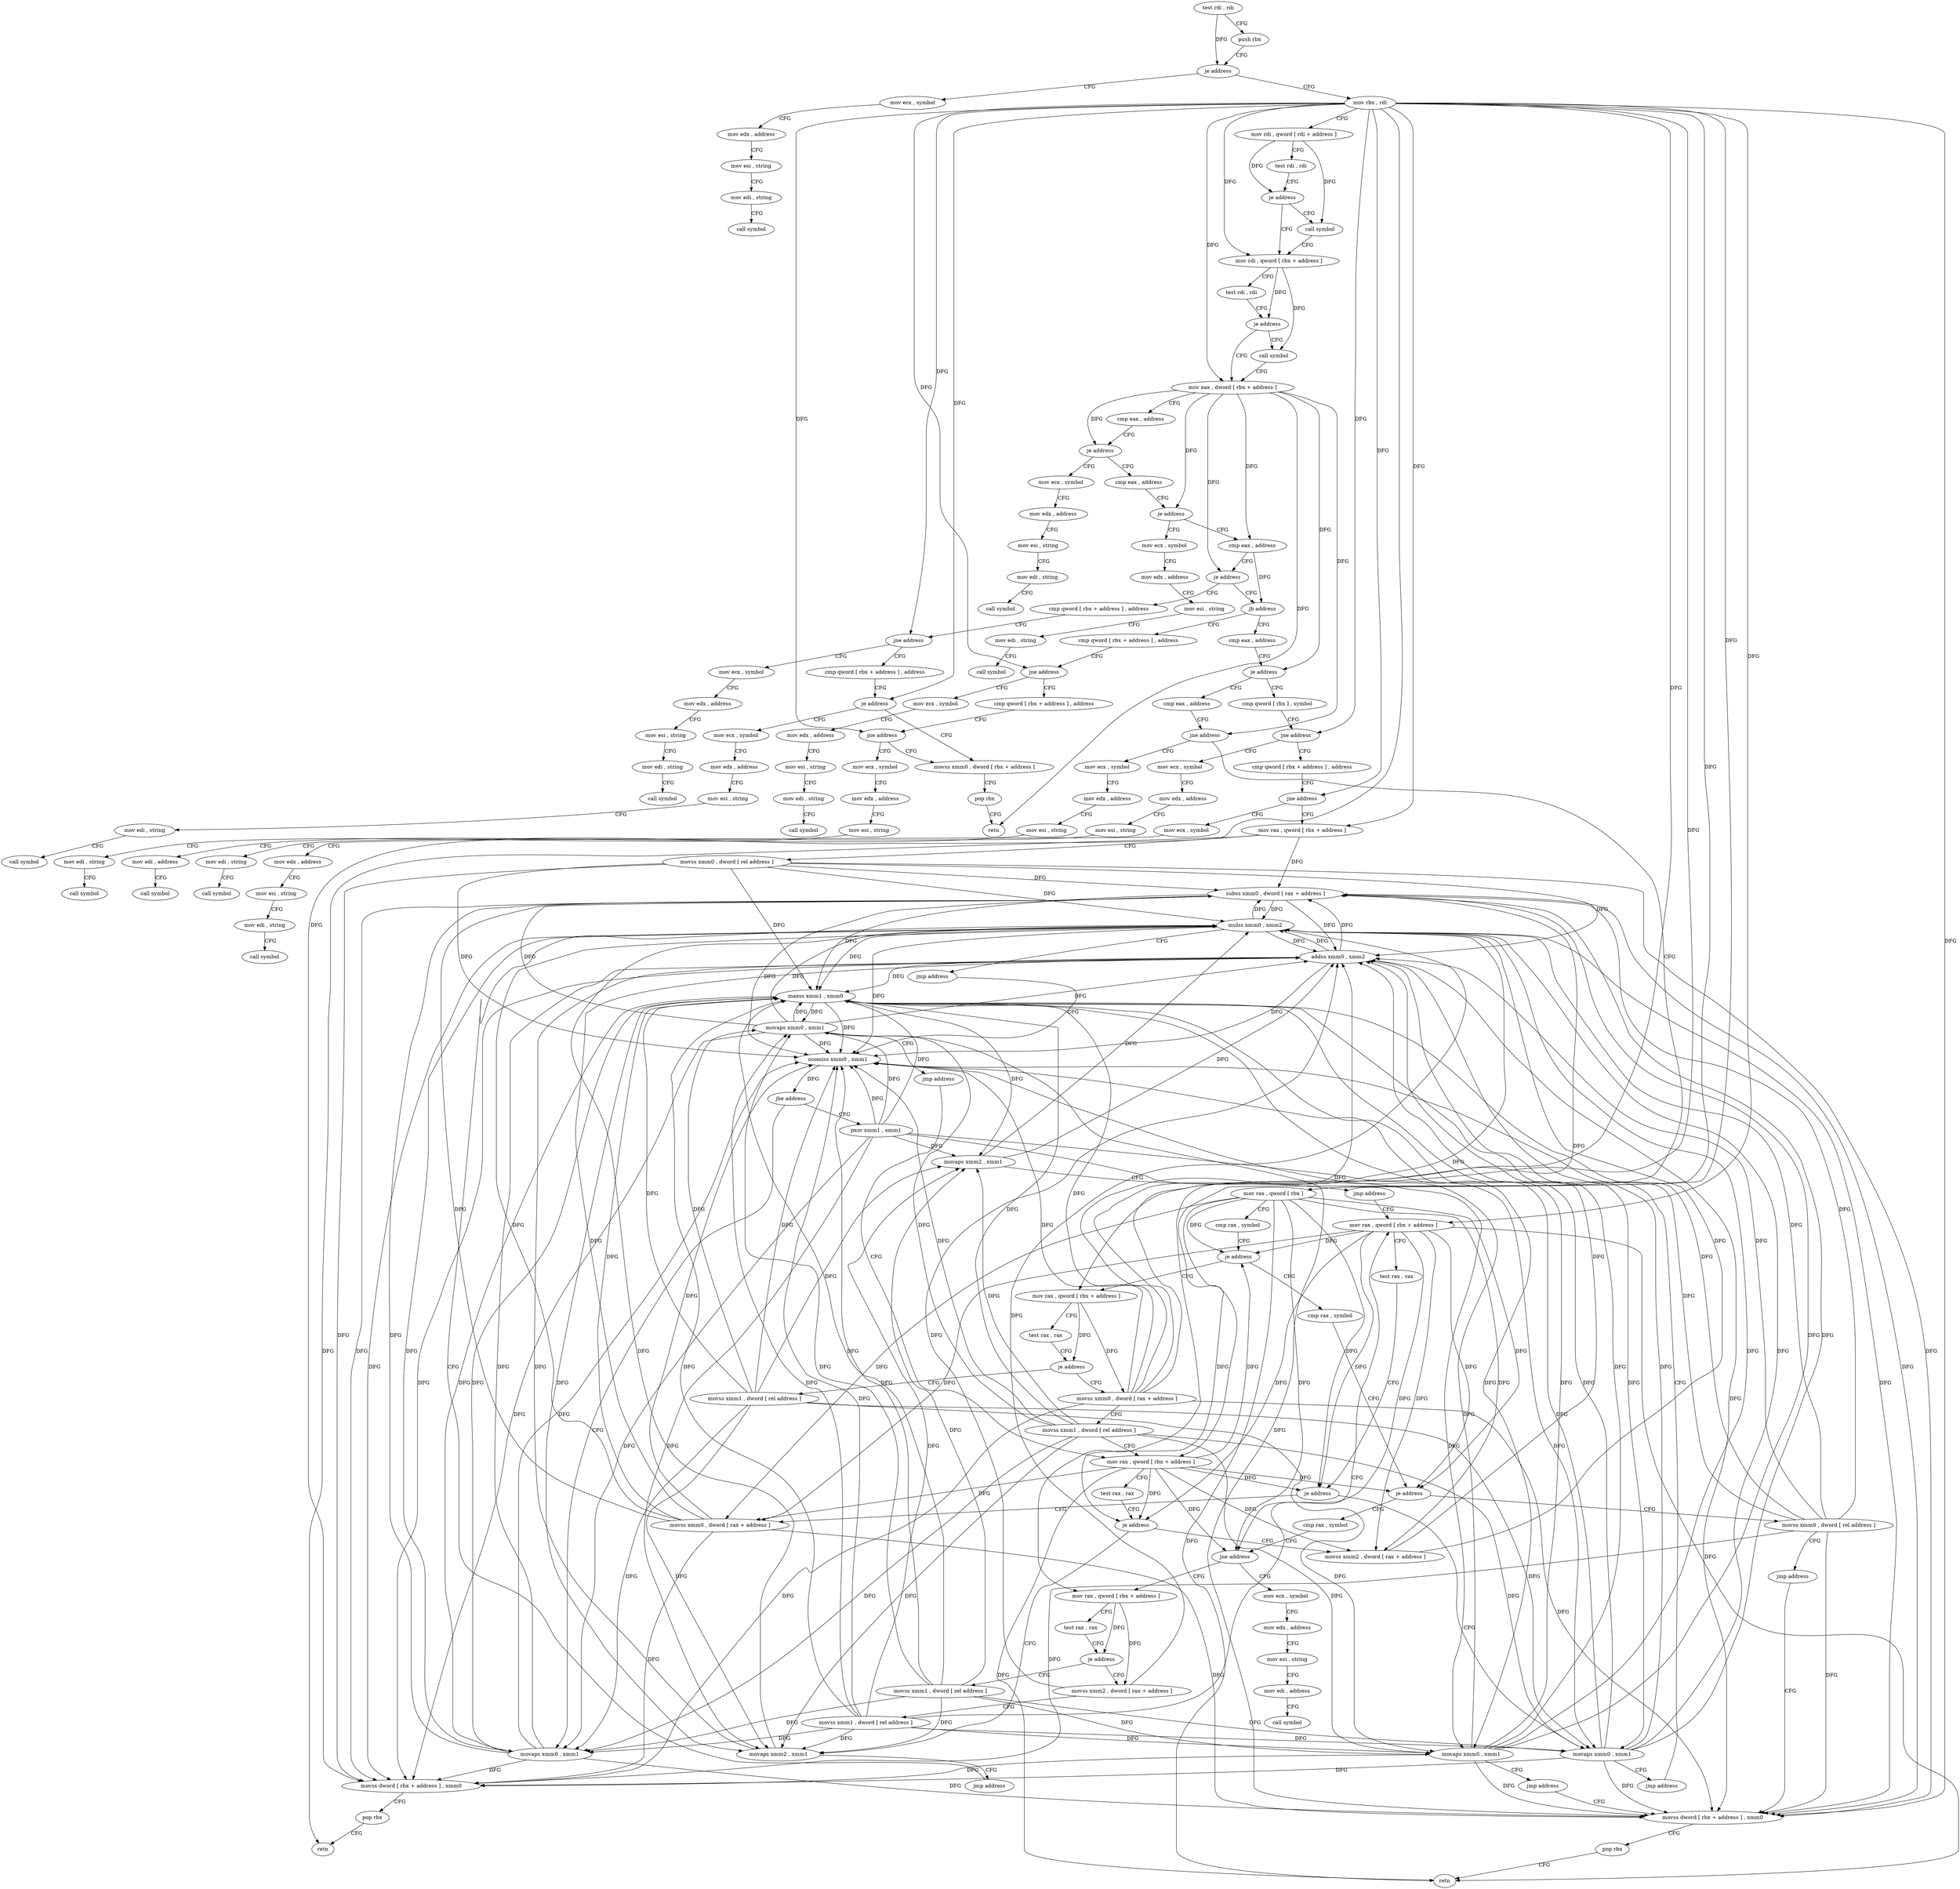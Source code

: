 digraph "func" {
"4223200" [label = "test rdi , rdi" ]
"4223203" [label = "push rbx" ]
"4223204" [label = "je address" ]
"4223755" [label = "mov ecx , symbol" ]
"4223210" [label = "mov rbx , rdi" ]
"4223760" [label = "mov edx , address" ]
"4223765" [label = "mov esi , string" ]
"4223770" [label = "mov edi , string" ]
"4223775" [label = "call symbol" ]
"4223213" [label = "mov rdi , qword [ rdi + address ]" ]
"4223220" [label = "test rdi , rdi" ]
"4223223" [label = "je address" ]
"4223230" [label = "mov rdi , qword [ rbx + address ]" ]
"4223225" [label = "call symbol" ]
"4223237" [label = "test rdi , rdi" ]
"4223240" [label = "je address" ]
"4223247" [label = "mov eax , dword [ rbx + address ]" ]
"4223242" [label = "call symbol" ]
"4223250" [label = "cmp eax , address" ]
"4223253" [label = "je address" ]
"4223730" [label = "mov ecx , symbol" ]
"4223259" [label = "cmp eax , address" ]
"4223735" [label = "mov edx , address" ]
"4223740" [label = "mov esi , string" ]
"4223745" [label = "mov edi , string" ]
"4223750" [label = "call symbol" ]
"4223262" [label = "je address" ]
"4223780" [label = "mov ecx , symbol" ]
"4223268" [label = "cmp eax , address" ]
"4223785" [label = "mov edx , address" ]
"4223790" [label = "mov esi , string" ]
"4223795" [label = "mov edi , string" ]
"4223800" [label = "call symbol" ]
"4223271" [label = "je address" ]
"4223544" [label = "cmp qword [ rbx + address ] , address" ]
"4223277" [label = "jb address" ]
"4223552" [label = "jne address" ]
"4223830" [label = "mov ecx , symbol" ]
"4223558" [label = "cmp qword [ rbx + address ] , address" ]
"4223504" [label = "cmp qword [ rbx + address ] , address" ]
"4223283" [label = "cmp eax , address" ]
"4223835" [label = "mov edx , address" ]
"4223840" [label = "mov esi , string" ]
"4223845" [label = "mov edi , string" ]
"4223850" [label = "call symbol" ]
"4223566" [label = "je address" ]
"4223532" [label = "movss xmm0 , dword [ rbx + address ]" ]
"4223568" [label = "mov ecx , symbol" ]
"4223512" [label = "jne address" ]
"4223880" [label = "mov ecx , symbol" ]
"4223518" [label = "cmp qword [ rbx + address ] , address" ]
"4223286" [label = "je address" ]
"4223448" [label = "cmp qword [ rbx ] , symbol" ]
"4223292" [label = "cmp eax , address" ]
"4223537" [label = "pop rbx" ]
"4223538" [label = "retn" ]
"4223573" [label = "mov edx , address" ]
"4223578" [label = "mov esi , string" ]
"4223583" [label = "mov edi , string" ]
"4223588" [label = "call symbol" ]
"4223885" [label = "mov edx , address" ]
"4223890" [label = "mov esi , string" ]
"4223895" [label = "mov edi , string" ]
"4223900" [label = "call symbol" ]
"4223526" [label = "jne address" ]
"4223855" [label = "mov ecx , symbol" ]
"4223455" [label = "jne address" ]
"4223805" [label = "mov ecx , symbol" ]
"4223461" [label = "cmp qword [ rbx + address ] , address" ]
"4223295" [label = "jne address" ]
"4223416" [label = "mov ecx , symbol" ]
"4223297" [label = "mov rax , qword [ rbx ]" ]
"4223860" [label = "mov edx , address" ]
"4223865" [label = "mov esi , string" ]
"4223870" [label = "mov edi , string" ]
"4223875" [label = "call symbol" ]
"4223810" [label = "mov edx , address" ]
"4223815" [label = "mov esi , string" ]
"4223820" [label = "mov edi , string" ]
"4223825" [label = "call symbol" ]
"4223469" [label = "jne address" ]
"4223905" [label = "mov ecx , symbol" ]
"4223475" [label = "mov rax , qword [ rbx + address ]" ]
"4223421" [label = "mov edx , address" ]
"4223426" [label = "mov esi , string" ]
"4223431" [label = "mov edi , address" ]
"4223436" [label = "call symbol" ]
"4223300" [label = "cmp rax , symbol" ]
"4223306" [label = "je address" ]
"4223616" [label = "mov rax , qword [ rbx + address ]" ]
"4223312" [label = "cmp rax , symbol" ]
"4223910" [label = "mov edx , address" ]
"4223915" [label = "mov esi , string" ]
"4223920" [label = "mov edi , string" ]
"4223925" [label = "call symbol" ]
"4223482" [label = "movss xmm0 , dword [ rel address ]" ]
"4223490" [label = "subss xmm0 , dword [ rax + address ]" ]
"4223495" [label = "movss dword [ rbx + address ] , xmm0" ]
"4223500" [label = "pop rbx" ]
"4223501" [label = "retn" ]
"4223623" [label = "test rax , rax" ]
"4223626" [label = "je address" ]
"4223717" [label = "movss xmm1 , dword [ rel address ]" ]
"4223628" [label = "movss xmm0 , dword [ rax + address ]" ]
"4223318" [label = "je address" ]
"4223672" [label = "movss xmm0 , dword [ rel address ]" ]
"4223324" [label = "cmp rax , symbol" ]
"4223725" [label = "movaps xmm0 , xmm1" ]
"4223728" [label = "jmp address" ]
"4223641" [label = "mov rax , qword [ rbx + address ]" ]
"4223633" [label = "movss xmm1 , dword [ rel address ]" ]
"4223680" [label = "jmp address" ]
"4223402" [label = "movss dword [ rbx + address ] , xmm0" ]
"4223330" [label = "jne address" ]
"4223930" [label = "mov ecx , symbol" ]
"4223336" [label = "mov rax , qword [ rbx + address ]" ]
"4223648" [label = "test rax , rax" ]
"4223651" [label = "je address" ]
"4223712" [label = "movaps xmm2 , xmm1" ]
"4223653" [label = "movss xmm2 , dword [ rax + address ]" ]
"4223715" [label = "jmp address" ]
"4223658" [label = "mulss xmm0 , xmm2" ]
"4223407" [label = "pop rbx" ]
"4223408" [label = "retn" ]
"4223935" [label = "mov edx , address" ]
"4223940" [label = "mov esi , string" ]
"4223945" [label = "mov edi , address" ]
"4223950" [label = "call symbol" ]
"4223343" [label = "test rax , rax" ]
"4223346" [label = "je address" ]
"4223696" [label = "movss xmm1 , dword [ rel address ]" ]
"4223352" [label = "movss xmm2 , dword [ rax + address ]" ]
"4223662" [label = "jmp address" ]
"4223390" [label = "ucomiss xmm0 , xmm1" ]
"4223393" [label = "jbe address" ]
"4223600" [label = "pxor xmm1 , xmm1" ]
"4223399" [label = "movaps xmm0 , xmm1" ]
"4223704" [label = "movaps xmm2 , xmm1" ]
"4223707" [label = "jmp address" ]
"4223365" [label = "mov rax , qword [ rbx + address ]" ]
"4223357" [label = "movss xmm1 , dword [ rel address ]" ]
"4223604" [label = "maxss xmm1 , xmm0" ]
"4223608" [label = "movaps xmm0 , xmm1" ]
"4223611" [label = "jmp address" ]
"4223372" [label = "test rax , rax" ]
"4223375" [label = "je address" ]
"4223688" [label = "movaps xmm0 , xmm1" ]
"4223381" [label = "movss xmm0 , dword [ rax + address ]" ]
"4223691" [label = "jmp address" ]
"4223386" [label = "addss xmm0 , xmm2" ]
"4223200" -> "4223203" [ label = "CFG" ]
"4223200" -> "4223204" [ label = "DFG" ]
"4223203" -> "4223204" [ label = "CFG" ]
"4223204" -> "4223755" [ label = "CFG" ]
"4223204" -> "4223210" [ label = "CFG" ]
"4223755" -> "4223760" [ label = "CFG" ]
"4223210" -> "4223213" [ label = "CFG" ]
"4223210" -> "4223230" [ label = "DFG" ]
"4223210" -> "4223247" [ label = "DFG" ]
"4223210" -> "4223552" [ label = "DFG" ]
"4223210" -> "4223566" [ label = "DFG" ]
"4223210" -> "4223512" [ label = "DFG" ]
"4223210" -> "4223526" [ label = "DFG" ]
"4223210" -> "4223455" [ label = "DFG" ]
"4223210" -> "4223469" [ label = "DFG" ]
"4223210" -> "4223297" [ label = "DFG" ]
"4223210" -> "4223475" [ label = "DFG" ]
"4223210" -> "4223495" [ label = "DFG" ]
"4223210" -> "4223616" [ label = "DFG" ]
"4223210" -> "4223641" [ label = "DFG" ]
"4223210" -> "4223402" [ label = "DFG" ]
"4223210" -> "4223336" [ label = "DFG" ]
"4223210" -> "4223365" [ label = "DFG" ]
"4223760" -> "4223765" [ label = "CFG" ]
"4223765" -> "4223770" [ label = "CFG" ]
"4223770" -> "4223775" [ label = "CFG" ]
"4223213" -> "4223220" [ label = "CFG" ]
"4223213" -> "4223223" [ label = "DFG" ]
"4223213" -> "4223225" [ label = "DFG" ]
"4223220" -> "4223223" [ label = "CFG" ]
"4223223" -> "4223230" [ label = "CFG" ]
"4223223" -> "4223225" [ label = "CFG" ]
"4223230" -> "4223237" [ label = "CFG" ]
"4223230" -> "4223240" [ label = "DFG" ]
"4223230" -> "4223242" [ label = "DFG" ]
"4223225" -> "4223230" [ label = "CFG" ]
"4223237" -> "4223240" [ label = "CFG" ]
"4223240" -> "4223247" [ label = "CFG" ]
"4223240" -> "4223242" [ label = "CFG" ]
"4223247" -> "4223250" [ label = "CFG" ]
"4223247" -> "4223253" [ label = "DFG" ]
"4223247" -> "4223262" [ label = "DFG" ]
"4223247" -> "4223268" [ label = "DFG" ]
"4223247" -> "4223271" [ label = "DFG" ]
"4223247" -> "4223286" [ label = "DFG" ]
"4223247" -> "4223538" [ label = "DFG" ]
"4223247" -> "4223295" [ label = "DFG" ]
"4223242" -> "4223247" [ label = "CFG" ]
"4223250" -> "4223253" [ label = "CFG" ]
"4223253" -> "4223730" [ label = "CFG" ]
"4223253" -> "4223259" [ label = "CFG" ]
"4223730" -> "4223735" [ label = "CFG" ]
"4223259" -> "4223262" [ label = "CFG" ]
"4223735" -> "4223740" [ label = "CFG" ]
"4223740" -> "4223745" [ label = "CFG" ]
"4223745" -> "4223750" [ label = "CFG" ]
"4223262" -> "4223780" [ label = "CFG" ]
"4223262" -> "4223268" [ label = "CFG" ]
"4223780" -> "4223785" [ label = "CFG" ]
"4223268" -> "4223271" [ label = "CFG" ]
"4223268" -> "4223277" [ label = "DFG" ]
"4223785" -> "4223790" [ label = "CFG" ]
"4223790" -> "4223795" [ label = "CFG" ]
"4223795" -> "4223800" [ label = "CFG" ]
"4223271" -> "4223544" [ label = "CFG" ]
"4223271" -> "4223277" [ label = "CFG" ]
"4223544" -> "4223552" [ label = "CFG" ]
"4223277" -> "4223504" [ label = "CFG" ]
"4223277" -> "4223283" [ label = "CFG" ]
"4223552" -> "4223830" [ label = "CFG" ]
"4223552" -> "4223558" [ label = "CFG" ]
"4223830" -> "4223835" [ label = "CFG" ]
"4223558" -> "4223566" [ label = "CFG" ]
"4223504" -> "4223512" [ label = "CFG" ]
"4223283" -> "4223286" [ label = "CFG" ]
"4223835" -> "4223840" [ label = "CFG" ]
"4223840" -> "4223845" [ label = "CFG" ]
"4223845" -> "4223850" [ label = "CFG" ]
"4223566" -> "4223532" [ label = "CFG" ]
"4223566" -> "4223568" [ label = "CFG" ]
"4223532" -> "4223537" [ label = "CFG" ]
"4223568" -> "4223573" [ label = "CFG" ]
"4223512" -> "4223880" [ label = "CFG" ]
"4223512" -> "4223518" [ label = "CFG" ]
"4223880" -> "4223885" [ label = "CFG" ]
"4223518" -> "4223526" [ label = "CFG" ]
"4223286" -> "4223448" [ label = "CFG" ]
"4223286" -> "4223292" [ label = "CFG" ]
"4223448" -> "4223455" [ label = "CFG" ]
"4223292" -> "4223295" [ label = "CFG" ]
"4223537" -> "4223538" [ label = "CFG" ]
"4223573" -> "4223578" [ label = "CFG" ]
"4223578" -> "4223583" [ label = "CFG" ]
"4223583" -> "4223588" [ label = "CFG" ]
"4223885" -> "4223890" [ label = "CFG" ]
"4223890" -> "4223895" [ label = "CFG" ]
"4223895" -> "4223900" [ label = "CFG" ]
"4223526" -> "4223855" [ label = "CFG" ]
"4223526" -> "4223532" [ label = "CFG" ]
"4223855" -> "4223860" [ label = "CFG" ]
"4223455" -> "4223805" [ label = "CFG" ]
"4223455" -> "4223461" [ label = "CFG" ]
"4223805" -> "4223810" [ label = "CFG" ]
"4223461" -> "4223469" [ label = "CFG" ]
"4223295" -> "4223416" [ label = "CFG" ]
"4223295" -> "4223297" [ label = "CFG" ]
"4223416" -> "4223421" [ label = "CFG" ]
"4223297" -> "4223300" [ label = "CFG" ]
"4223297" -> "4223306" [ label = "DFG" ]
"4223297" -> "4223318" [ label = "DFG" ]
"4223297" -> "4223330" [ label = "DFG" ]
"4223297" -> "4223651" [ label = "DFG" ]
"4223297" -> "4223408" [ label = "DFG" ]
"4223297" -> "4223653" [ label = "DFG" ]
"4223297" -> "4223375" [ label = "DFG" ]
"4223297" -> "4223381" [ label = "DFG" ]
"4223860" -> "4223865" [ label = "CFG" ]
"4223865" -> "4223870" [ label = "CFG" ]
"4223870" -> "4223875" [ label = "CFG" ]
"4223810" -> "4223815" [ label = "CFG" ]
"4223815" -> "4223820" [ label = "CFG" ]
"4223820" -> "4223825" [ label = "CFG" ]
"4223469" -> "4223905" [ label = "CFG" ]
"4223469" -> "4223475" [ label = "CFG" ]
"4223905" -> "4223910" [ label = "CFG" ]
"4223475" -> "4223482" [ label = "CFG" ]
"4223475" -> "4223490" [ label = "DFG" ]
"4223475" -> "4223501" [ label = "DFG" ]
"4223421" -> "4223426" [ label = "CFG" ]
"4223426" -> "4223431" [ label = "CFG" ]
"4223431" -> "4223436" [ label = "CFG" ]
"4223300" -> "4223306" [ label = "CFG" ]
"4223306" -> "4223616" [ label = "CFG" ]
"4223306" -> "4223312" [ label = "CFG" ]
"4223616" -> "4223623" [ label = "CFG" ]
"4223616" -> "4223626" [ label = "DFG" ]
"4223616" -> "4223628" [ label = "DFG" ]
"4223312" -> "4223318" [ label = "CFG" ]
"4223910" -> "4223915" [ label = "CFG" ]
"4223915" -> "4223920" [ label = "CFG" ]
"4223920" -> "4223925" [ label = "CFG" ]
"4223482" -> "4223490" [ label = "DFG" ]
"4223482" -> "4223495" [ label = "DFG" ]
"4223482" -> "4223402" [ label = "DFG" ]
"4223482" -> "4223658" [ label = "DFG" ]
"4223482" -> "4223390" [ label = "DFG" ]
"4223482" -> "4223604" [ label = "DFG" ]
"4223482" -> "4223386" [ label = "DFG" ]
"4223490" -> "4223495" [ label = "DFG" ]
"4223490" -> "4223402" [ label = "DFG" ]
"4223490" -> "4223658" [ label = "DFG" ]
"4223490" -> "4223390" [ label = "DFG" ]
"4223490" -> "4223604" [ label = "DFG" ]
"4223490" -> "4223386" [ label = "DFG" ]
"4223495" -> "4223500" [ label = "CFG" ]
"4223500" -> "4223501" [ label = "CFG" ]
"4223623" -> "4223626" [ label = "CFG" ]
"4223626" -> "4223717" [ label = "CFG" ]
"4223626" -> "4223628" [ label = "CFG" ]
"4223717" -> "4223725" [ label = "DFG" ]
"4223717" -> "4223712" [ label = "DFG" ]
"4223717" -> "4223704" [ label = "DFG" ]
"4223717" -> "4223390" [ label = "DFG" ]
"4223717" -> "4223688" [ label = "DFG" ]
"4223717" -> "4223604" [ label = "DFG" ]
"4223717" -> "4223608" [ label = "DFG" ]
"4223717" -> "4223399" [ label = "DFG" ]
"4223628" -> "4223633" [ label = "CFG" ]
"4223628" -> "4223495" [ label = "DFG" ]
"4223628" -> "4223490" [ label = "DFG" ]
"4223628" -> "4223402" [ label = "DFG" ]
"4223628" -> "4223658" [ label = "DFG" ]
"4223628" -> "4223390" [ label = "DFG" ]
"4223628" -> "4223604" [ label = "DFG" ]
"4223628" -> "4223386" [ label = "DFG" ]
"4223318" -> "4223672" [ label = "CFG" ]
"4223318" -> "4223324" [ label = "CFG" ]
"4223672" -> "4223680" [ label = "CFG" ]
"4223672" -> "4223495" [ label = "DFG" ]
"4223672" -> "4223490" [ label = "DFG" ]
"4223672" -> "4223402" [ label = "DFG" ]
"4223672" -> "4223658" [ label = "DFG" ]
"4223672" -> "4223390" [ label = "DFG" ]
"4223672" -> "4223604" [ label = "DFG" ]
"4223672" -> "4223386" [ label = "DFG" ]
"4223324" -> "4223330" [ label = "CFG" ]
"4223725" -> "4223728" [ label = "CFG" ]
"4223725" -> "4223495" [ label = "DFG" ]
"4223725" -> "4223490" [ label = "DFG" ]
"4223725" -> "4223402" [ label = "DFG" ]
"4223725" -> "4223658" [ label = "DFG" ]
"4223725" -> "4223390" [ label = "DFG" ]
"4223725" -> "4223604" [ label = "DFG" ]
"4223725" -> "4223386" [ label = "DFG" ]
"4223728" -> "4223641" [ label = "CFG" ]
"4223641" -> "4223648" [ label = "CFG" ]
"4223641" -> "4223306" [ label = "DFG" ]
"4223641" -> "4223318" [ label = "DFG" ]
"4223641" -> "4223330" [ label = "DFG" ]
"4223641" -> "4223651" [ label = "DFG" ]
"4223641" -> "4223408" [ label = "DFG" ]
"4223641" -> "4223653" [ label = "DFG" ]
"4223641" -> "4223375" [ label = "DFG" ]
"4223641" -> "4223381" [ label = "DFG" ]
"4223633" -> "4223641" [ label = "CFG" ]
"4223633" -> "4223725" [ label = "DFG" ]
"4223633" -> "4223712" [ label = "DFG" ]
"4223633" -> "4223704" [ label = "DFG" ]
"4223633" -> "4223390" [ label = "DFG" ]
"4223633" -> "4223688" [ label = "DFG" ]
"4223633" -> "4223604" [ label = "DFG" ]
"4223633" -> "4223608" [ label = "DFG" ]
"4223633" -> "4223399" [ label = "DFG" ]
"4223680" -> "4223402" [ label = "CFG" ]
"4223402" -> "4223407" [ label = "CFG" ]
"4223330" -> "4223930" [ label = "CFG" ]
"4223330" -> "4223336" [ label = "CFG" ]
"4223930" -> "4223935" [ label = "CFG" ]
"4223336" -> "4223343" [ label = "CFG" ]
"4223336" -> "4223346" [ label = "DFG" ]
"4223336" -> "4223352" [ label = "DFG" ]
"4223648" -> "4223651" [ label = "CFG" ]
"4223651" -> "4223712" [ label = "CFG" ]
"4223651" -> "4223653" [ label = "CFG" ]
"4223712" -> "4223715" [ label = "CFG" ]
"4223712" -> "4223658" [ label = "DFG" ]
"4223712" -> "4223386" [ label = "DFG" ]
"4223653" -> "4223658" [ label = "DFG" ]
"4223653" -> "4223386" [ label = "DFG" ]
"4223715" -> "4223658" [ label = "CFG" ]
"4223658" -> "4223662" [ label = "CFG" ]
"4223658" -> "4223495" [ label = "DFG" ]
"4223658" -> "4223402" [ label = "DFG" ]
"4223658" -> "4223490" [ label = "DFG" ]
"4223658" -> "4223390" [ label = "DFG" ]
"4223658" -> "4223604" [ label = "DFG" ]
"4223658" -> "4223386" [ label = "DFG" ]
"4223407" -> "4223408" [ label = "CFG" ]
"4223935" -> "4223940" [ label = "CFG" ]
"4223940" -> "4223945" [ label = "CFG" ]
"4223945" -> "4223950" [ label = "CFG" ]
"4223343" -> "4223346" [ label = "CFG" ]
"4223346" -> "4223696" [ label = "CFG" ]
"4223346" -> "4223352" [ label = "CFG" ]
"4223696" -> "4223704" [ label = "DFG" ]
"4223696" -> "4223725" [ label = "DFG" ]
"4223696" -> "4223712" [ label = "DFG" ]
"4223696" -> "4223390" [ label = "DFG" ]
"4223696" -> "4223688" [ label = "DFG" ]
"4223696" -> "4223604" [ label = "DFG" ]
"4223696" -> "4223608" [ label = "DFG" ]
"4223696" -> "4223399" [ label = "DFG" ]
"4223352" -> "4223357" [ label = "CFG" ]
"4223352" -> "4223658" [ label = "DFG" ]
"4223352" -> "4223386" [ label = "DFG" ]
"4223662" -> "4223390" [ label = "CFG" ]
"4223390" -> "4223393" [ label = "DFG" ]
"4223393" -> "4223600" [ label = "CFG" ]
"4223393" -> "4223399" [ label = "CFG" ]
"4223600" -> "4223604" [ label = "DFG" ]
"4223600" -> "4223725" [ label = "DFG" ]
"4223600" -> "4223712" [ label = "DFG" ]
"4223600" -> "4223704" [ label = "DFG" ]
"4223600" -> "4223390" [ label = "DFG" ]
"4223600" -> "4223688" [ label = "DFG" ]
"4223600" -> "4223608" [ label = "DFG" ]
"4223600" -> "4223399" [ label = "DFG" ]
"4223399" -> "4223402" [ label = "DFG" ]
"4223399" -> "4223495" [ label = "DFG" ]
"4223399" -> "4223604" [ label = "DFG" ]
"4223399" -> "4223490" [ label = "DFG" ]
"4223399" -> "4223658" [ label = "DFG" ]
"4223399" -> "4223390" [ label = "DFG" ]
"4223399" -> "4223386" [ label = "DFG" ]
"4223704" -> "4223707" [ label = "CFG" ]
"4223704" -> "4223658" [ label = "DFG" ]
"4223704" -> "4223386" [ label = "DFG" ]
"4223707" -> "4223365" [ label = "CFG" ]
"4223365" -> "4223372" [ label = "CFG" ]
"4223365" -> "4223306" [ label = "DFG" ]
"4223365" -> "4223318" [ label = "DFG" ]
"4223365" -> "4223330" [ label = "DFG" ]
"4223365" -> "4223651" [ label = "DFG" ]
"4223365" -> "4223653" [ label = "DFG" ]
"4223365" -> "4223408" [ label = "DFG" ]
"4223365" -> "4223375" [ label = "DFG" ]
"4223365" -> "4223381" [ label = "DFG" ]
"4223357" -> "4223365" [ label = "CFG" ]
"4223357" -> "4223725" [ label = "DFG" ]
"4223357" -> "4223712" [ label = "DFG" ]
"4223357" -> "4223704" [ label = "DFG" ]
"4223357" -> "4223390" [ label = "DFG" ]
"4223357" -> "4223688" [ label = "DFG" ]
"4223357" -> "4223604" [ label = "DFG" ]
"4223357" -> "4223608" [ label = "DFG" ]
"4223357" -> "4223399" [ label = "DFG" ]
"4223604" -> "4223608" [ label = "DFG" ]
"4223604" -> "4223725" [ label = "DFG" ]
"4223604" -> "4223712" [ label = "DFG" ]
"4223604" -> "4223704" [ label = "DFG" ]
"4223604" -> "4223390" [ label = "DFG" ]
"4223604" -> "4223688" [ label = "DFG" ]
"4223604" -> "4223399" [ label = "DFG" ]
"4223608" -> "4223611" [ label = "CFG" ]
"4223608" -> "4223495" [ label = "DFG" ]
"4223608" -> "4223402" [ label = "DFG" ]
"4223608" -> "4223604" [ label = "DFG" ]
"4223608" -> "4223490" [ label = "DFG" ]
"4223608" -> "4223658" [ label = "DFG" ]
"4223608" -> "4223390" [ label = "DFG" ]
"4223608" -> "4223386" [ label = "DFG" ]
"4223611" -> "4223402" [ label = "CFG" ]
"4223372" -> "4223375" [ label = "CFG" ]
"4223375" -> "4223688" [ label = "CFG" ]
"4223375" -> "4223381" [ label = "CFG" ]
"4223688" -> "4223691" [ label = "CFG" ]
"4223688" -> "4223495" [ label = "DFG" ]
"4223688" -> "4223402" [ label = "DFG" ]
"4223688" -> "4223490" [ label = "DFG" ]
"4223688" -> "4223658" [ label = "DFG" ]
"4223688" -> "4223390" [ label = "DFG" ]
"4223688" -> "4223604" [ label = "DFG" ]
"4223688" -> "4223386" [ label = "DFG" ]
"4223381" -> "4223386" [ label = "DFG" ]
"4223381" -> "4223495" [ label = "DFG" ]
"4223381" -> "4223402" [ label = "DFG" ]
"4223381" -> "4223490" [ label = "DFG" ]
"4223381" -> "4223658" [ label = "DFG" ]
"4223381" -> "4223390" [ label = "DFG" ]
"4223381" -> "4223604" [ label = "DFG" ]
"4223691" -> "4223386" [ label = "CFG" ]
"4223386" -> "4223390" [ label = "DFG" ]
"4223386" -> "4223495" [ label = "DFG" ]
"4223386" -> "4223402" [ label = "DFG" ]
"4223386" -> "4223604" [ label = "DFG" ]
"4223386" -> "4223490" [ label = "DFG" ]
"4223386" -> "4223658" [ label = "DFG" ]
}
